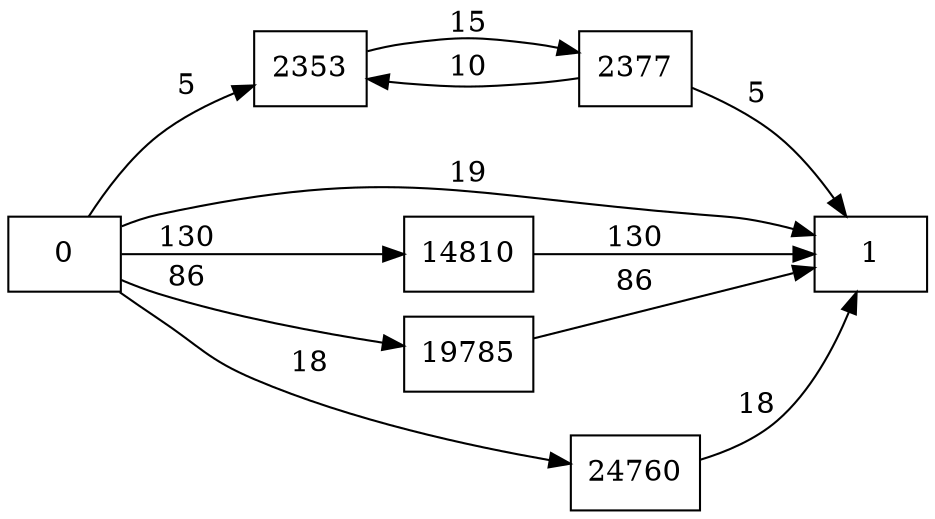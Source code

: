 digraph {
	graph [rankdir=LR]
	node [shape=rectangle]
	2353 -> 2377 [label=15]
	2377 -> 2353 [label=10]
	2377 -> 1 [label=5]
	14810 -> 1 [label=130]
	19785 -> 1 [label=86]
	24760 -> 1 [label=18]
	0 -> 2353 [label=5]
	0 -> 1 [label=19]
	0 -> 14810 [label=130]
	0 -> 19785 [label=86]
	0 -> 24760 [label=18]
}
